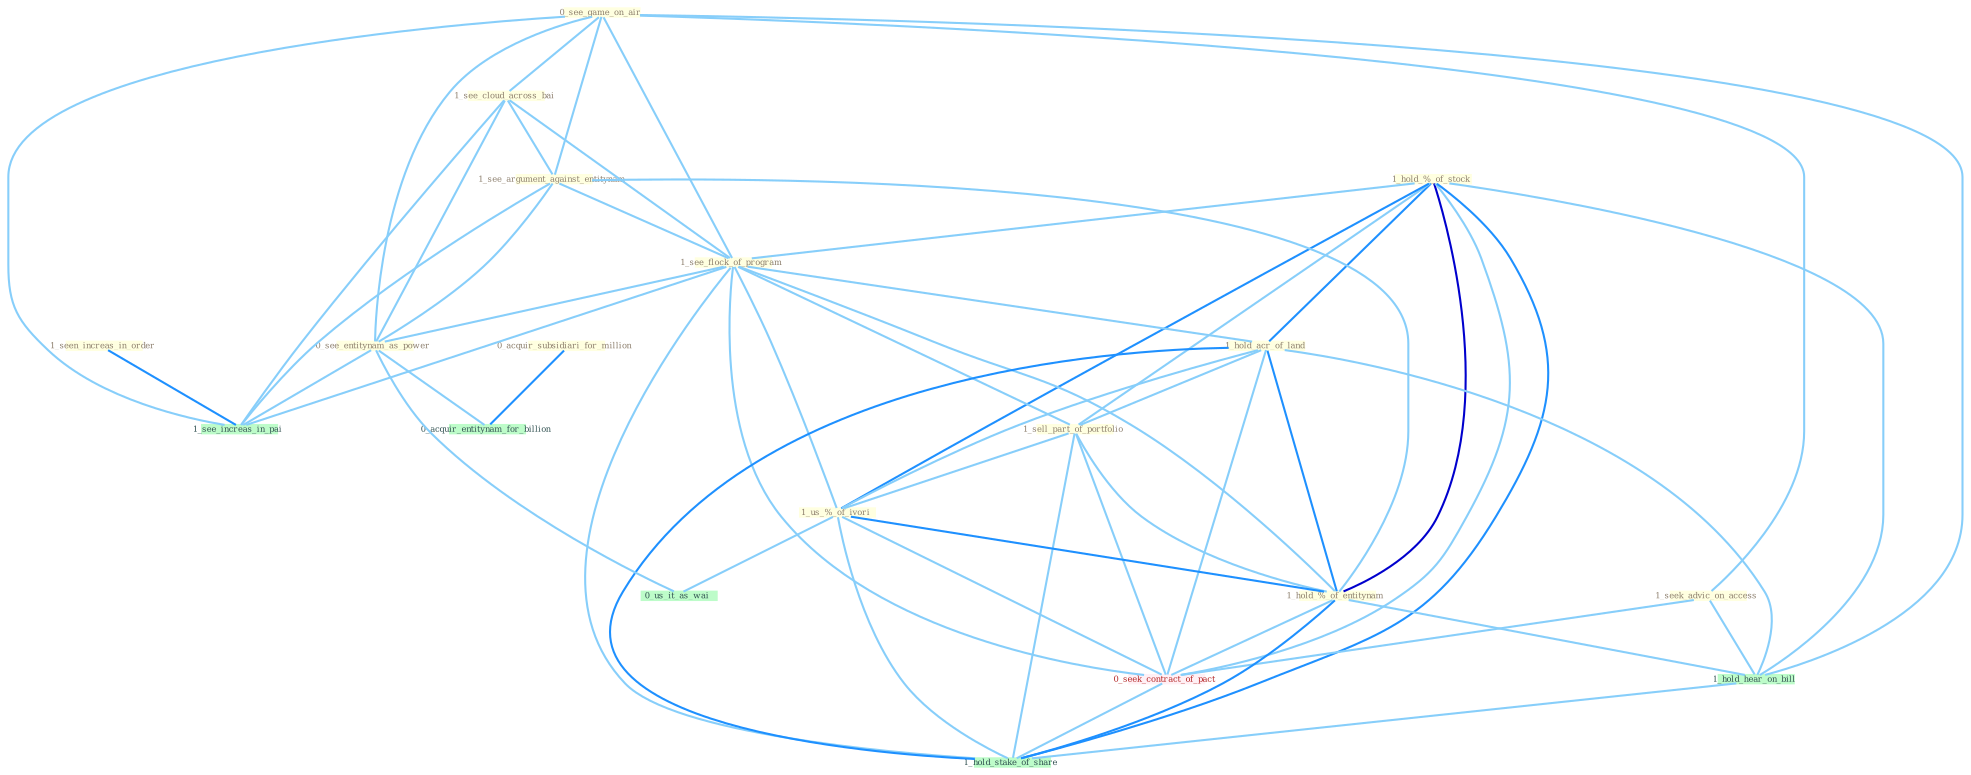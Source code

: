 Graph G{ 
    node
    [shape=polygon,style=filled,width=.5,height=.06,color="#BDFCC9",fixedsize=true,fontsize=4,
    fontcolor="#2f4f4f"];
    {node
    [color="#ffffe0", fontcolor="#8b7d6b"] "1_seen_increas_in_order " "0_see_game_on_air " "1_hold_%_of_stock " "1_seek_advic_on_access " "1_see_cloud_across_bai " "0_acquir_subsidiari_for_million " "1_see_argument_against_entitynam " "1_see_flock_of_program " "1_hold_acr_of_land " "1_sell_part_of_portfolio " "1_us_%_of_ivori " "0_see_entitynam_as_power " "1_hold_%_of_entitynam "}
{node [color="#fff0f5", fontcolor="#b22222"] "0_seek_contract_of_pact "}
edge [color="#B0E2FF"];

	"1_seen_increas_in_order " -- "1_see_increas_in_pai " [w="2", color="#1e90ff" , len=0.8];
	"0_see_game_on_air " -- "1_seek_advic_on_access " [w="1", color="#87cefa" ];
	"0_see_game_on_air " -- "1_see_cloud_across_bai " [w="1", color="#87cefa" ];
	"0_see_game_on_air " -- "1_see_argument_against_entitynam " [w="1", color="#87cefa" ];
	"0_see_game_on_air " -- "1_see_flock_of_program " [w="1", color="#87cefa" ];
	"0_see_game_on_air " -- "0_see_entitynam_as_power " [w="1", color="#87cefa" ];
	"0_see_game_on_air " -- "1_see_increas_in_pai " [w="1", color="#87cefa" ];
	"0_see_game_on_air " -- "1_hold_hear_on_bill " [w="1", color="#87cefa" ];
	"1_hold_%_of_stock " -- "1_see_flock_of_program " [w="1", color="#87cefa" ];
	"1_hold_%_of_stock " -- "1_hold_acr_of_land " [w="2", color="#1e90ff" , len=0.8];
	"1_hold_%_of_stock " -- "1_sell_part_of_portfolio " [w="1", color="#87cefa" ];
	"1_hold_%_of_stock " -- "1_us_%_of_ivori " [w="2", color="#1e90ff" , len=0.8];
	"1_hold_%_of_stock " -- "1_hold_%_of_entitynam " [w="3", color="#0000cd" , len=0.6];
	"1_hold_%_of_stock " -- "0_seek_contract_of_pact " [w="1", color="#87cefa" ];
	"1_hold_%_of_stock " -- "1_hold_hear_on_bill " [w="1", color="#87cefa" ];
	"1_hold_%_of_stock " -- "1_hold_stake_of_share " [w="2", color="#1e90ff" , len=0.8];
	"1_seek_advic_on_access " -- "0_seek_contract_of_pact " [w="1", color="#87cefa" ];
	"1_seek_advic_on_access " -- "1_hold_hear_on_bill " [w="1", color="#87cefa" ];
	"1_see_cloud_across_bai " -- "1_see_argument_against_entitynam " [w="1", color="#87cefa" ];
	"1_see_cloud_across_bai " -- "1_see_flock_of_program " [w="1", color="#87cefa" ];
	"1_see_cloud_across_bai " -- "0_see_entitynam_as_power " [w="1", color="#87cefa" ];
	"1_see_cloud_across_bai " -- "1_see_increas_in_pai " [w="1", color="#87cefa" ];
	"0_acquir_subsidiari_for_million " -- "0_acquir_entitynam_for_billion " [w="2", color="#1e90ff" , len=0.8];
	"1_see_argument_against_entitynam " -- "1_see_flock_of_program " [w="1", color="#87cefa" ];
	"1_see_argument_against_entitynam " -- "0_see_entitynam_as_power " [w="1", color="#87cefa" ];
	"1_see_argument_against_entitynam " -- "1_hold_%_of_entitynam " [w="1", color="#87cefa" ];
	"1_see_argument_against_entitynam " -- "1_see_increas_in_pai " [w="1", color="#87cefa" ];
	"1_see_flock_of_program " -- "1_hold_acr_of_land " [w="1", color="#87cefa" ];
	"1_see_flock_of_program " -- "1_sell_part_of_portfolio " [w="1", color="#87cefa" ];
	"1_see_flock_of_program " -- "1_us_%_of_ivori " [w="1", color="#87cefa" ];
	"1_see_flock_of_program " -- "0_see_entitynam_as_power " [w="1", color="#87cefa" ];
	"1_see_flock_of_program " -- "1_hold_%_of_entitynam " [w="1", color="#87cefa" ];
	"1_see_flock_of_program " -- "0_seek_contract_of_pact " [w="1", color="#87cefa" ];
	"1_see_flock_of_program " -- "1_see_increas_in_pai " [w="1", color="#87cefa" ];
	"1_see_flock_of_program " -- "1_hold_stake_of_share " [w="1", color="#87cefa" ];
	"1_hold_acr_of_land " -- "1_sell_part_of_portfolio " [w="1", color="#87cefa" ];
	"1_hold_acr_of_land " -- "1_us_%_of_ivori " [w="1", color="#87cefa" ];
	"1_hold_acr_of_land " -- "1_hold_%_of_entitynam " [w="2", color="#1e90ff" , len=0.8];
	"1_hold_acr_of_land " -- "0_seek_contract_of_pact " [w="1", color="#87cefa" ];
	"1_hold_acr_of_land " -- "1_hold_hear_on_bill " [w="1", color="#87cefa" ];
	"1_hold_acr_of_land " -- "1_hold_stake_of_share " [w="2", color="#1e90ff" , len=0.8];
	"1_sell_part_of_portfolio " -- "1_us_%_of_ivori " [w="1", color="#87cefa" ];
	"1_sell_part_of_portfolio " -- "1_hold_%_of_entitynam " [w="1", color="#87cefa" ];
	"1_sell_part_of_portfolio " -- "0_seek_contract_of_pact " [w="1", color="#87cefa" ];
	"1_sell_part_of_portfolio " -- "1_hold_stake_of_share " [w="1", color="#87cefa" ];
	"1_us_%_of_ivori " -- "1_hold_%_of_entitynam " [w="2", color="#1e90ff" , len=0.8];
	"1_us_%_of_ivori " -- "0_seek_contract_of_pact " [w="1", color="#87cefa" ];
	"1_us_%_of_ivori " -- "0_us_it_as_wai " [w="1", color="#87cefa" ];
	"1_us_%_of_ivori " -- "1_hold_stake_of_share " [w="1", color="#87cefa" ];
	"0_see_entitynam_as_power " -- "0_us_it_as_wai " [w="1", color="#87cefa" ];
	"0_see_entitynam_as_power " -- "0_acquir_entitynam_for_billion " [w="1", color="#87cefa" ];
	"0_see_entitynam_as_power " -- "1_see_increas_in_pai " [w="1", color="#87cefa" ];
	"1_hold_%_of_entitynam " -- "0_seek_contract_of_pact " [w="1", color="#87cefa" ];
	"1_hold_%_of_entitynam " -- "1_hold_hear_on_bill " [w="1", color="#87cefa" ];
	"1_hold_%_of_entitynam " -- "1_hold_stake_of_share " [w="2", color="#1e90ff" , len=0.8];
	"0_seek_contract_of_pact " -- "1_hold_stake_of_share " [w="1", color="#87cefa" ];
	"1_hold_hear_on_bill " -- "1_hold_stake_of_share " [w="1", color="#87cefa" ];
}